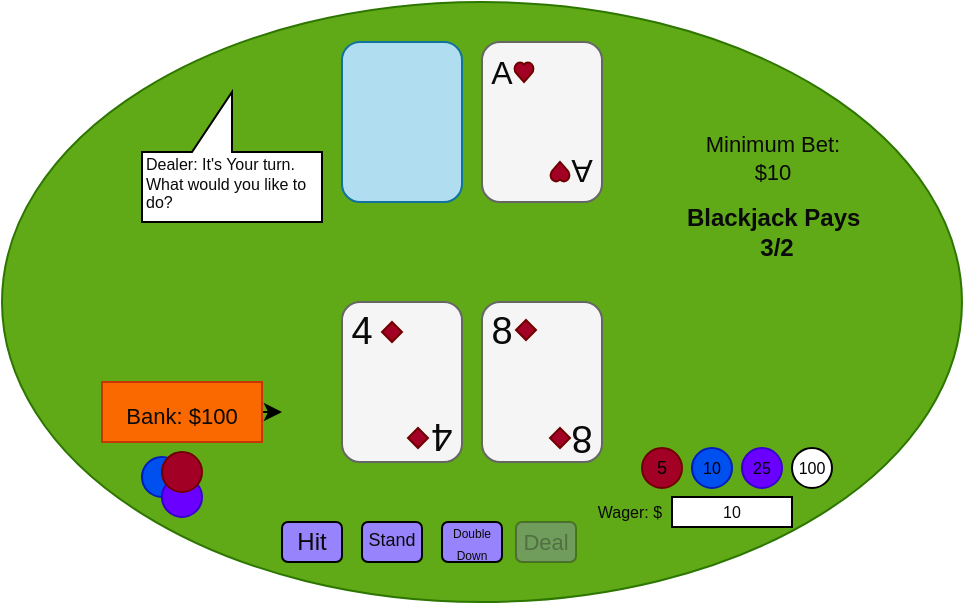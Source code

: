 <mxfile>
    <diagram id="s7P8sfxehP0rysIzW9cO" name="Page-1">
        <mxGraphModel dx="566" dy="416" grid="1" gridSize="10" guides="1" tooltips="1" connect="1" arrows="1" fold="1" page="1" pageScale="1" pageWidth="850" pageHeight="1100" math="0" shadow="0">
            <root>
                <mxCell id="0"/>
                <mxCell id="1" parent="0"/>
                <mxCell id="2" value="" style="ellipse;whiteSpace=wrap;html=1;fillColor=#60a917;fontColor=#ffffff;strokeColor=#2D7600;" parent="1" vertex="1">
                    <mxGeometry x="40" y="80" width="480" height="300" as="geometry"/>
                </mxCell>
                <mxCell id="3" value="" style="rounded=1;whiteSpace=wrap;html=1;direction=south;fillColor=#f5f5f5;fontColor=#333333;strokeColor=#666666;" parent="1" vertex="1">
                    <mxGeometry x="280" y="100" width="60" height="80" as="geometry"/>
                </mxCell>
                <mxCell id="4" value="" style="rounded=1;whiteSpace=wrap;html=1;direction=south;fillColor=#f5f5f5;fontColor=#333333;strokeColor=#666666;" parent="1" vertex="1">
                    <mxGeometry x="280" y="230" width="60" height="80" as="geometry"/>
                </mxCell>
                <mxCell id="5" value="" style="rounded=1;whiteSpace=wrap;html=1;direction=south;fillColor=#f5f5f5;fontColor=#333333;strokeColor=#666666;" parent="1" vertex="1">
                    <mxGeometry x="210" y="230" width="60" height="80" as="geometry"/>
                </mxCell>
                <mxCell id="6" value="" style="rounded=1;whiteSpace=wrap;html=1;direction=south;fillStyle=auto;strokeColor=#10739e;fillColor=#b1ddf0;" parent="1" vertex="1">
                    <mxGeometry x="210" y="100" width="60" height="80" as="geometry"/>
                </mxCell>
                <mxCell id="7" value="" style="rhombus;whiteSpace=wrap;html=1;fillStyle=auto;strokeColor=#6F0000;fillColor=#a20025;fontColor=#ffffff;" parent="1" vertex="1">
                    <mxGeometry x="230" y="240" width="10" height="10" as="geometry"/>
                </mxCell>
                <mxCell id="8" value="4" style="text;html=1;align=center;verticalAlign=middle;whiteSpace=wrap;rounded=0;fillStyle=auto;fontColor=#0A0A0A;fontSize=19;" parent="1" vertex="1">
                    <mxGeometry x="190" y="230" width="60" height="30" as="geometry"/>
                </mxCell>
                <mxCell id="9" value="8" style="text;html=1;align=center;verticalAlign=middle;whiteSpace=wrap;rounded=0;fillStyle=auto;fontColor=#0A0A0A;fontSize=19;" parent="1" vertex="1">
                    <mxGeometry x="280" y="230" width="20" height="30" as="geometry"/>
                </mxCell>
                <mxCell id="10" value="" style="rhombus;whiteSpace=wrap;html=1;fillStyle=auto;strokeColor=#6F0000;fillColor=#a20025;fontColor=#ffffff;" parent="1" vertex="1">
                    <mxGeometry x="297" y="239" width="10" height="10" as="geometry"/>
                </mxCell>
                <mxCell id="11" value="" style="rounded=1;whiteSpace=wrap;html=1;fillStyle=auto;strokeColor=#000000;fontSize=19;fontColor=#0A0A0A;fillColor=#9783FC;" parent="1" vertex="1">
                    <mxGeometry x="180" y="340" width="30" height="20" as="geometry"/>
                </mxCell>
                <mxCell id="12" value="" style="rounded=1;whiteSpace=wrap;html=1;fillStyle=auto;strokeColor=#000000;fontSize=19;fontColor=#0A0A0A;fillColor=#9783FC;" parent="1" vertex="1">
                    <mxGeometry x="220" y="340" width="30" height="20" as="geometry"/>
                </mxCell>
                <mxCell id="13" value="" style="rounded=1;whiteSpace=wrap;html=1;fillStyle=auto;strokeColor=#000000;fontSize=19;fontColor=#0A0A0A;fillColor=#9783FC;" parent="1" vertex="1">
                    <mxGeometry x="260" y="340" width="30" height="20" as="geometry"/>
                </mxCell>
                <mxCell id="14" value="Hit" style="text;html=1;strokeColor=none;fillColor=none;align=center;verticalAlign=middle;whiteSpace=wrap;rounded=0;fillStyle=auto;fontSize=12;fontColor=#0A0A0A;" parent="1" vertex="1">
                    <mxGeometry x="165" y="332.5" width="60" height="35" as="geometry"/>
                </mxCell>
                <mxCell id="15" value="&lt;font style=&quot;font-size: 9px;&quot;&gt;Stand&lt;/font&gt;" style="text;html=1;strokeColor=none;fillColor=none;align=center;verticalAlign=middle;whiteSpace=wrap;rounded=0;fillStyle=auto;fontSize=12;fontColor=#0A0A0A;" parent="1" vertex="1">
                    <mxGeometry x="205" y="332.5" width="60" height="30" as="geometry"/>
                </mxCell>
                <mxCell id="16" value="&lt;font style=&quot;font-size: 6px;&quot;&gt;Double&lt;br&gt;Down&lt;/font&gt;" style="text;html=1;strokeColor=none;fillColor=none;align=center;verticalAlign=middle;whiteSpace=wrap;rounded=0;fillStyle=auto;fontSize=9;fontColor=#0A0A0A;" parent="1" vertex="1">
                    <mxGeometry x="245" y="350" width="60" as="geometry"/>
                </mxCell>
                <mxCell id="17" value="" style="verticalLabelPosition=bottom;verticalAlign=top;html=1;shape=mxgraph.basic.heart;fillStyle=auto;strokeColor=#6F0000;fontSize=6;fontColor=#ffffff;fillColor=#a20025;" parent="1" vertex="1">
                    <mxGeometry x="296" y="110" width="10" height="10" as="geometry"/>
                </mxCell>
                <mxCell id="18" value="&lt;font style=&quot;font-size: 16px;&quot;&gt;A&lt;/font&gt;" style="text;html=1;strokeColor=none;fillColor=none;align=center;verticalAlign=middle;whiteSpace=wrap;rounded=0;fillStyle=auto;fontSize=6;fontColor=#0A0A0A;" parent="1" vertex="1">
                    <mxGeometry x="280" y="105" width="20" height="20" as="geometry"/>
                </mxCell>
                <mxCell id="19" value="" style="ellipse;whiteSpace=wrap;html=1;aspect=fixed;fillStyle=auto;strokeColor=#001DBC;fontSize=16;fontColor=#ffffff;fillColor=#0050ef;" parent="1" vertex="1">
                    <mxGeometry x="385" y="303" width="20" height="20" as="geometry"/>
                </mxCell>
                <mxCell id="23" style="edgeStyle=none;html=1;exitX=0.5;exitY=1;exitDx=0;exitDy=0;entryX=0.5;entryY=1;entryDx=0;entryDy=0;fontSize=11;fontColor=#0A0A0A;" parent="1" source="20" target="21" edge="1">
                    <mxGeometry relative="1" as="geometry"/>
                </mxCell>
                <mxCell id="24" style="edgeStyle=none;html=1;fontSize=11;fontColor=#0A0A0A;" parent="1" source="20" target="21" edge="1">
                    <mxGeometry relative="1" as="geometry"/>
                </mxCell>
                <mxCell id="20" value="" style="rounded=0;whiteSpace=wrap;html=1;fillStyle=auto;strokeColor=#C73500;fontSize=16;fontColor=#000000;fillColor=#fa6800;" parent="1" vertex="1">
                    <mxGeometry x="90" y="270" width="80" height="30" as="geometry"/>
                </mxCell>
                <mxCell id="21" value="&lt;font style=&quot;font-size: 11px;&quot;&gt;Bank: $100&lt;/font&gt;" style="text;html=1;strokeColor=none;fillColor=none;align=center;verticalAlign=middle;whiteSpace=wrap;rounded=0;fillStyle=auto;fontSize=16;fontColor=#0A0A0A;" parent="1" vertex="1">
                    <mxGeometry x="80" y="270" width="100" height="30" as="geometry"/>
                </mxCell>
                <mxCell id="28" value="" style="rounded=1;whiteSpace=wrap;html=1;fillStyle=auto;strokeColor=#000000;fontSize=19;fontColor=#0A0A0A;fillColor=#9783FC;textOpacity=40;opacity=30;" parent="1" vertex="1">
                    <mxGeometry x="297" y="340" width="30" height="20" as="geometry"/>
                </mxCell>
                <mxCell id="32" value="Deal" style="text;html=1;strokeColor=none;fillColor=none;align=center;verticalAlign=middle;whiteSpace=wrap;rounded=0;fillStyle=auto;fontSize=11;fontColor=#0A0A0A;opacity=30;textOpacity=30;" parent="1" vertex="1">
                    <mxGeometry x="282" y="335" width="60" height="30" as="geometry"/>
                </mxCell>
                <mxCell id="34" value="Wager: $" style="text;html=1;strokeColor=none;fillColor=none;align=center;verticalAlign=middle;whiteSpace=wrap;rounded=0;fillStyle=auto;fontSize=8;fontColor=#0A0A0A;opacity=30;" parent="1" vertex="1">
                    <mxGeometry x="324" y="320" width="60" height="30" as="geometry"/>
                </mxCell>
                <mxCell id="35" value="" style="rounded=0;whiteSpace=wrap;html=1;fillStyle=auto;strokeColor=#000000;fontSize=8;fontColor=#0A0A0A;fillColor=#FFFFFF;" parent="1" vertex="1">
                    <mxGeometry x="375" y="327.5" width="60" height="15" as="geometry"/>
                </mxCell>
                <mxCell id="36" value="10" style="text;html=1;strokeColor=none;fillColor=none;align=center;verticalAlign=middle;whiteSpace=wrap;rounded=0;fillStyle=auto;fontSize=8;fontColor=#0A0A0A;" parent="1" vertex="1">
                    <mxGeometry x="375" y="320" width="60" height="30" as="geometry"/>
                </mxCell>
                <mxCell id="37" value="" style="ellipse;whiteSpace=wrap;html=1;aspect=fixed;fillStyle=auto;strokeColor=#001DBC;fontSize=16;fontColor=#ffffff;fillColor=#0050ef;" parent="1" vertex="1">
                    <mxGeometry x="110" y="307.5" width="20" height="20" as="geometry"/>
                </mxCell>
                <mxCell id="38" value="" style="ellipse;whiteSpace=wrap;html=1;aspect=fixed;fillStyle=auto;strokeColor=#3700CC;fontSize=16;fontColor=#ffffff;fillColor=#6a00ff;" parent="1" vertex="1">
                    <mxGeometry x="120" y="317.5" width="20" height="20" as="geometry"/>
                </mxCell>
                <mxCell id="39" value="" style="ellipse;whiteSpace=wrap;html=1;aspect=fixed;fillStyle=auto;strokeColor=#6F0000;fontSize=16;fontColor=#ffffff;fillColor=#a20025;" parent="1" vertex="1">
                    <mxGeometry x="120" y="305" width="20" height="20" as="geometry"/>
                </mxCell>
                <mxCell id="40" value="Minimum Bet: $10" style="text;html=1;strokeColor=none;fillColor=none;align=center;verticalAlign=middle;whiteSpace=wrap;rounded=0;fillStyle=auto;fontSize=11;fontColor=#0A0A0A;" parent="1" vertex="1">
                    <mxGeometry x="388" y="132.5" width="75" height="50" as="geometry"/>
                </mxCell>
                <mxCell id="41" value="&lt;font style=&quot;font-size: 16px;&quot;&gt;A&lt;/font&gt;" style="text;html=1;strokeColor=none;fillColor=none;align=center;verticalAlign=middle;whiteSpace=wrap;rounded=0;fillStyle=auto;fontSize=6;fontColor=#0A0A0A;rotation=180;" parent="1" vertex="1">
                    <mxGeometry x="300" y="150" width="60" height="30" as="geometry"/>
                </mxCell>
                <mxCell id="42" value="" style="verticalLabelPosition=bottom;verticalAlign=top;html=1;shape=mxgraph.basic.heart;fillStyle=auto;strokeColor=#6F0000;fontSize=6;fontColor=#ffffff;fillColor=#a20025;direction=west;" parent="1" vertex="1">
                    <mxGeometry x="314" y="160" width="10" height="10" as="geometry"/>
                </mxCell>
                <mxCell id="43" value="" style="rhombus;whiteSpace=wrap;html=1;fillStyle=auto;strokeColor=#6F0000;fillColor=#a20025;fontColor=#ffffff;" parent="1" vertex="1">
                    <mxGeometry x="314" y="293" width="10" height="10" as="geometry"/>
                </mxCell>
                <mxCell id="44" value="" style="rhombus;whiteSpace=wrap;html=1;fillStyle=auto;strokeColor=#6F0000;fillColor=#a20025;fontColor=#ffffff;" parent="1" vertex="1">
                    <mxGeometry x="243" y="293" width="10" height="10" as="geometry"/>
                </mxCell>
                <mxCell id="46" value="4" style="text;html=1;align=center;verticalAlign=middle;whiteSpace=wrap;rounded=0;fillStyle=auto;fontColor=#0A0A0A;fontSize=19;rotation=180;" parent="1" vertex="1">
                    <mxGeometry x="250" y="282.5" width="20" height="30" as="geometry"/>
                </mxCell>
                <mxCell id="47" value="8" style="text;html=1;align=center;verticalAlign=middle;whiteSpace=wrap;rounded=0;fillStyle=auto;fontColor=#0A0A0A;fontSize=19;rotation=180;" parent="1" vertex="1">
                    <mxGeometry x="320" y="283" width="20" height="30" as="geometry"/>
                </mxCell>
                <mxCell id="50" value="Blackjack Pays&amp;nbsp;&lt;br style=&quot;font-size: 12px;&quot;&gt;3/2" style="text;html=1;strokeColor=none;fillColor=none;align=center;verticalAlign=middle;whiteSpace=wrap;rounded=0;fillStyle=auto;fontSize=12;fontColor=#0A0A0A;fontStyle=1" parent="1" vertex="1">
                    <mxGeometry x="375" y="170" width="105" height="50" as="geometry"/>
                </mxCell>
                <mxCell id="52" value="" style="shape=callout;whiteSpace=wrap;html=1;perimeter=calloutPerimeter;fillStyle=auto;strokeColor=#000000;fontSize=8;fontColor=#0A0A0A;fillColor=#FFFFFF;direction=west;" parent="1" vertex="1">
                    <mxGeometry x="110" y="125" width="90" height="65" as="geometry"/>
                </mxCell>
                <mxCell id="51" value="Dealer: It's Your turn. What would you like to do?" style="text;html=1;strokeColor=none;fillColor=none;align=left;verticalAlign=top;whiteSpace=wrap;rounded=0;fillStyle=auto;fontSize=8;fontColor=#0A0A0A;horizontal=1;" parent="1" vertex="1">
                    <mxGeometry x="110" y="150" width="90" height="40" as="geometry"/>
                </mxCell>
                <mxCell id="53" value="" style="ellipse;whiteSpace=wrap;html=1;aspect=fixed;fillStyle=auto;strokeColor=#6F0000;fontSize=16;fontColor=#ffffff;fillColor=#a20025;" vertex="1" parent="1">
                    <mxGeometry x="360" y="303" width="20" height="20" as="geometry"/>
                </mxCell>
                <mxCell id="54" value="" style="ellipse;whiteSpace=wrap;html=1;aspect=fixed;fillStyle=auto;strokeColor=#3700CC;fontSize=16;fontColor=#ffffff;fillColor=#6a00ff;" vertex="1" parent="1">
                    <mxGeometry x="410" y="303" width="20" height="20" as="geometry"/>
                </mxCell>
                <mxCell id="55" value="" style="ellipse;whiteSpace=wrap;html=1;aspect=fixed;fillStyle=auto;fontSize=16;" vertex="1" parent="1">
                    <mxGeometry x="435" y="303" width="20" height="20" as="geometry"/>
                </mxCell>
                <mxCell id="56" value="&lt;font style=&quot;font-size: 9px;&quot;&gt;5&lt;/font&gt;" style="text;html=1;strokeColor=none;fillColor=none;align=center;verticalAlign=middle;whiteSpace=wrap;rounded=0;fontSize=9;" vertex="1" parent="1">
                    <mxGeometry x="365" y="303" width="10" height="20" as="geometry"/>
                </mxCell>
                <mxCell id="57" value="&lt;font style=&quot;font-size: 8px;&quot;&gt;10&lt;/font&gt;" style="text;html=1;strokeColor=none;fillColor=none;align=center;verticalAlign=middle;whiteSpace=wrap;rounded=0;fontSize=8;" vertex="1" parent="1">
                    <mxGeometry x="390" y="303" width="10" height="20" as="geometry"/>
                </mxCell>
                <mxCell id="59" value="&lt;font style=&quot;font-size: 8px;&quot;&gt;25&lt;/font&gt;" style="text;html=1;strokeColor=none;fillColor=none;align=center;verticalAlign=middle;whiteSpace=wrap;rounded=0;fontSize=8;" vertex="1" parent="1">
                    <mxGeometry x="415" y="303" width="10" height="20" as="geometry"/>
                </mxCell>
                <mxCell id="61" value="&lt;font style=&quot;font-size: 8px;&quot;&gt;100&lt;/font&gt;" style="text;html=1;strokeColor=none;fillColor=none;align=center;verticalAlign=middle;whiteSpace=wrap;rounded=0;fontSize=8;" vertex="1" parent="1">
                    <mxGeometry x="440" y="303" width="10" height="20" as="geometry"/>
                </mxCell>
            </root>
        </mxGraphModel>
    </diagram>
</mxfile>